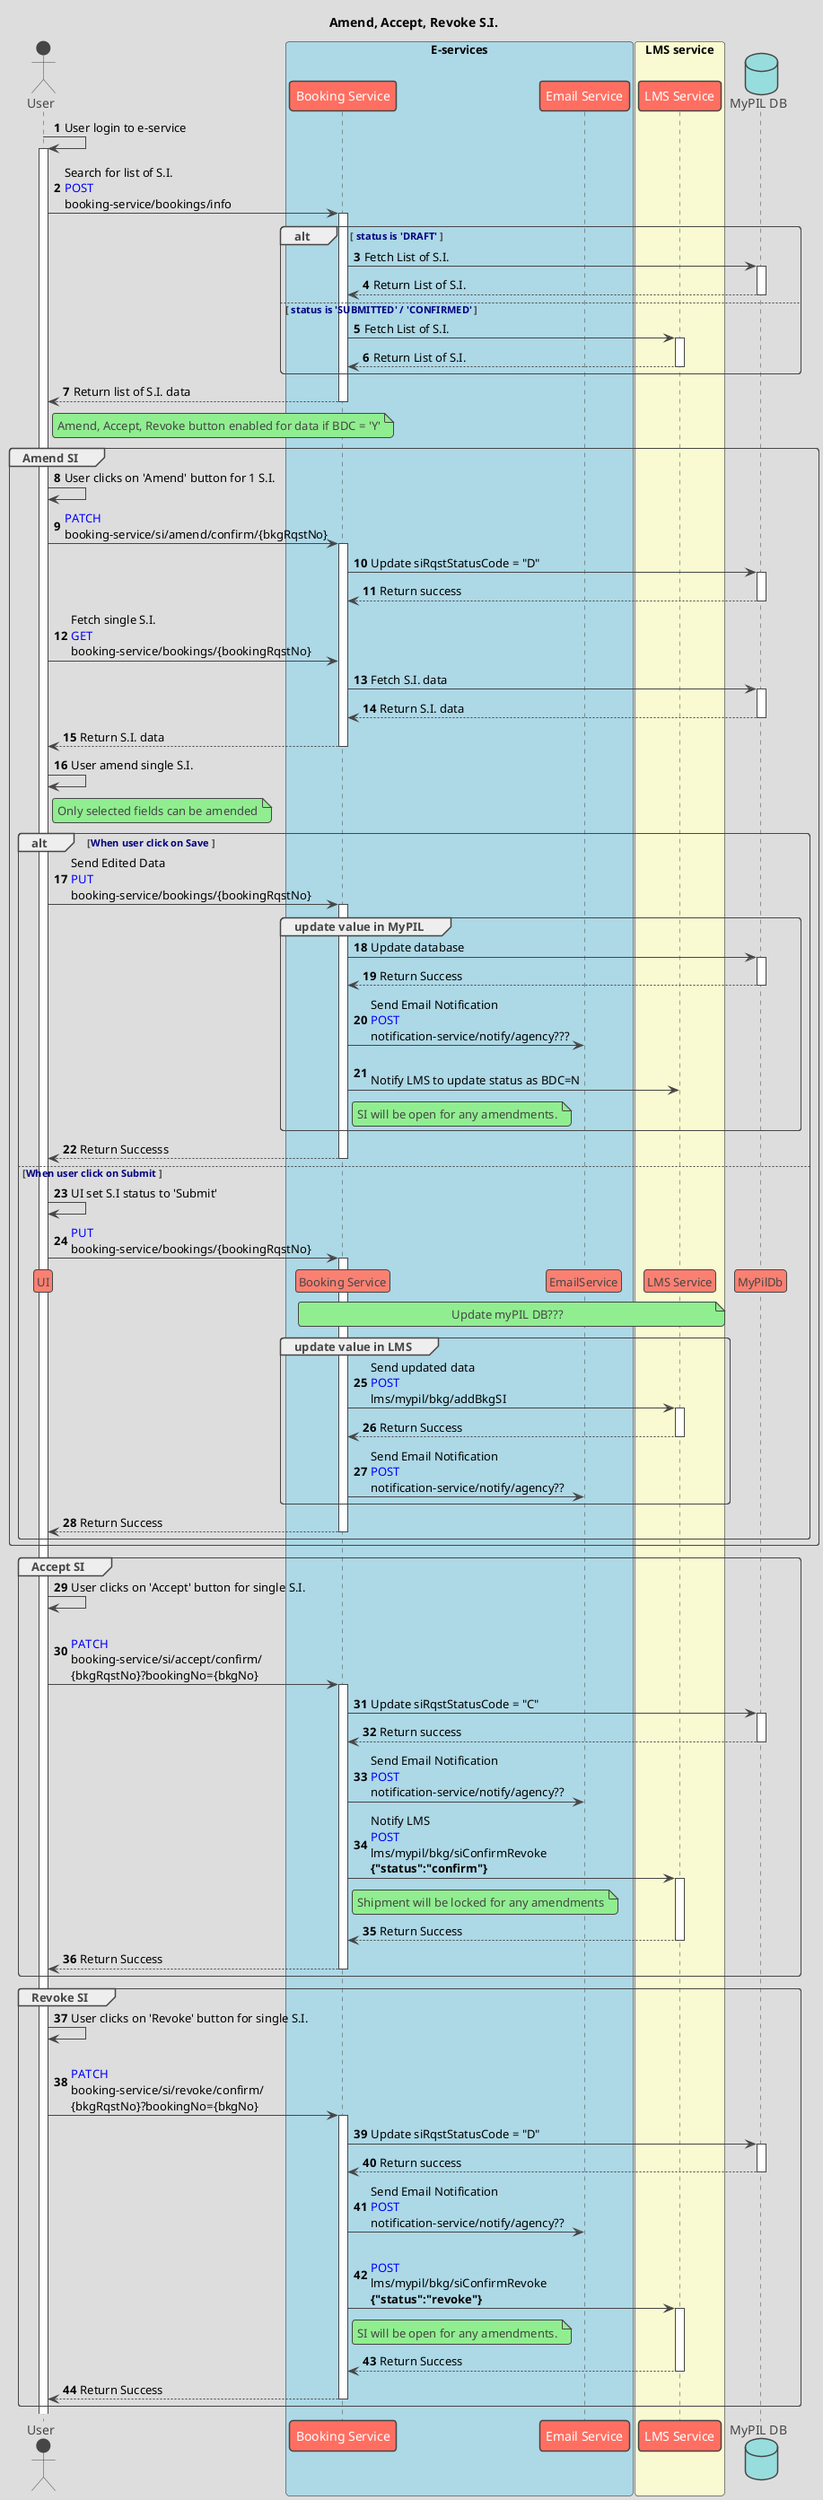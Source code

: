 @startuml Amend, Submit and Send to LMS
!theme toy
title Amend, Accept, Revoke S.I.
autonumber
actor "User" as UI
box "E-services" #LightBlue
participant "Booking Service" as B
participant "Email Service" as EmailService
end box
box "LMS service" #LightGoldenRodYellow
participant "LMS Service" as LMS
end box
database "MyPIL DB" as MyPilDb
skinparam MaxMessageSize 5000
!$siRevoke = {
  "status": "revoke"
}
!$siConfirm = {
  "status": "confirm"
}

!procedure $insert_participants()
   rnote over B #Salmon: Booking Service 
  /rnote over LMS #Salmon: LMS Service
  /rnote over MyPilDb #Salmon: MyPilDb
  /rnote over EmailService #Salmon: EmailService
  /rnote over UI #Salmon: UI
!endprocedure

UI -> UI++: User login to e-service
UI -> B++: Search for list of S.I. \n<color #Blue>POST</color> \nbooking-service/bookings/info
alt <color Navy> status is 'DRAFT' </color>
    B -> MyPilDb++: Fetch List of S.I.
    MyPilDb --> B--: Return List of S.I.
else <color Navy> status is 'SUBMITTED' / 'CONFIRMED' </color>
    B -> LMS++: Fetch List of S.I.
    LMS --> B--: Return List of S.I.
end
B --> UI--: Return list of S.I. data
Note right of UI: Amend, Accept, Revoke button enabled for data if BDC = 'Y'

group Amend SI
    UI -> UI: User clicks on 'Amend' button for 1 S.I.
    UI -> B++: <color #Blue>PATCH</color> \nbooking-service/si/amend/confirm/{bkgRqstNo}
    B -> MyPilDb++: Update siRqstStatusCode = "D"
    MyPilDb --> B--: Return success
    UI -> B: Fetch single S.I. \n<color #Blue>GET</color> \nbooking-service/bookings/{bookingRqstNo}
    B -> MyPilDb++: Fetch S.I. data
    MyPilDb --> B--: Return S.I. data
    B --> UI--: Return S.I. data
    UI -> UI: User amend single S.I.
    Note right of UI: Only selected fields can be amended
    alt <color Navy>When user click on Save </color>
      
        UI -> B++: Send Edited Data \n<color #Blue>PUT</color> \nbooking-service/bookings/{bookingRqstNo}

        group update value in MyPIL
            B -> MyPilDb++: Update database
            MyPilDb --> B--: Return Success
            B -> EmailService: Send Email Notification\n<color #Blue>POST</color> \nnotification-service/notify/agency???
            B -> LMS : \nNotify LMS to update status as BDC=N
            
            Note right of B: SI will be open for any amendments.
        end
        B --> UI--: Return Successs

    else <color Navy>When user click on Submit </color>
        UI -> UI: UI set S.I status to 'Submit'
        UI -> B++: <color #Blue>PUT</color> \nbooking-service/bookings/{bookingRqstNo}

$insert_participants()
        Note over LMS, B: Update myPIL DB???
        group update value in LMS

            B -> LMS++: Send updated data\n<color #Blue>POST</color> \nlms/mypil/bkg/addBkgSI 
            LMS --> B--: Return Success
            B -> EmailService: Send Email Notification\n<color #Blue>POST</color> \nnotification-service/notify/agency??
        end
        B --> UI--: Return Success
    end
end
group Accept SI
    UI -> UI: User clicks on 'Accept' button for single S.I. 
    UI -> B++: \n<color #Blue>PATCH</color> \nbooking-service/si/accept/confirm/\n{bkgRqstNo}?bookingNo={bkgNo}
    B -> MyPilDb++: Update siRqstStatusCode = "C"
    MyPilDb --> B--: Return success
    B -> EmailService: Send Email Notification\n<color #Blue>POST</color> \nnotification-service/notify/agency??
    B -> LMS++:Notify LMS \n<color #Blue>POST</color> \nlms/mypil/bkg/siConfirmRevoke  \n**$siConfirm**

    Note right of B: Shipment will be locked for any amendments
    LMS --> B--: Return Success
    B --> UI--: Return Success
end
group Revoke SI
    UI -> UI: User clicks on 'Revoke' button for single S.I.
    UI -> B++: \n<color #Blue>PATCH</color> \nbooking-service/si/revoke/confirm/\n{bkgRqstNo}?bookingNo={bkgNo}
    B -> MyPilDb++: Update siRqstStatusCode = "D"
    MyPilDb --> B--: Return success
    B -> EmailService: Send Email Notification\n<color #Blue>POST</color> \nnotification-service/notify/agency??
    B -> LMS++: \n<color #Blue>POST</color>\nlms/mypil/bkg/siConfirmRevoke  \n**$siRevoke**
    Note right of B: SI will be open for any amendments.

    LMS --> B--: Return Success
    B --> UI--: Return Success
end

@enduml